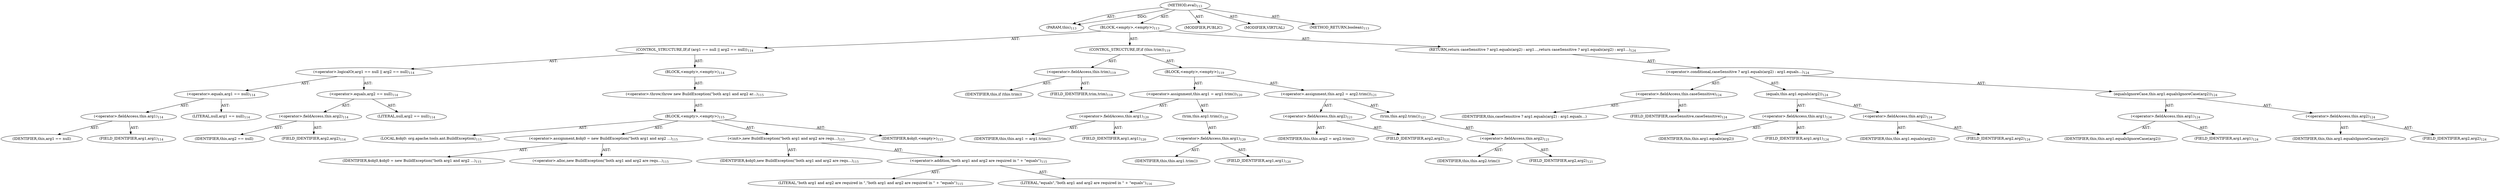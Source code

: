 digraph "eval" {  
"111669149700" [label = <(METHOD,eval)<SUB>113</SUB>> ]
"115964117000" [label = <(PARAM,this)<SUB>113</SUB>> ]
"25769803780" [label = <(BLOCK,&lt;empty&gt;,&lt;empty&gt;)<SUB>113</SUB>> ]
"47244640256" [label = <(CONTROL_STRUCTURE,IF,if (arg1 == null || arg2 == null))<SUB>114</SUB>> ]
"30064771080" [label = <(&lt;operator&gt;.logicalOr,arg1 == null || arg2 == null)<SUB>114</SUB>> ]
"30064771081" [label = <(&lt;operator&gt;.equals,arg1 == null)<SUB>114</SUB>> ]
"30064771082" [label = <(&lt;operator&gt;.fieldAccess,this.arg1)<SUB>114</SUB>> ]
"68719476744" [label = <(IDENTIFIER,this,arg1 == null)> ]
"55834574852" [label = <(FIELD_IDENTIFIER,arg1,arg1)<SUB>114</SUB>> ]
"90194313216" [label = <(LITERAL,null,arg1 == null)<SUB>114</SUB>> ]
"30064771083" [label = <(&lt;operator&gt;.equals,arg2 == null)<SUB>114</SUB>> ]
"30064771084" [label = <(&lt;operator&gt;.fieldAccess,this.arg2)<SUB>114</SUB>> ]
"68719476745" [label = <(IDENTIFIER,this,arg2 == null)> ]
"55834574853" [label = <(FIELD_IDENTIFIER,arg2,arg2)<SUB>114</SUB>> ]
"90194313217" [label = <(LITERAL,null,arg2 == null)<SUB>114</SUB>> ]
"25769803781" [label = <(BLOCK,&lt;empty&gt;,&lt;empty&gt;)<SUB>114</SUB>> ]
"30064771085" [label = <(&lt;operator&gt;.throw,throw new BuildException(&quot;both arg1 and arg2 ar...)<SUB>115</SUB>> ]
"25769803782" [label = <(BLOCK,&lt;empty&gt;,&lt;empty&gt;)<SUB>115</SUB>> ]
"94489280512" [label = <(LOCAL,$obj0: org.apache.tools.ant.BuildException)<SUB>115</SUB>> ]
"30064771086" [label = <(&lt;operator&gt;.assignment,$obj0 = new BuildException(&quot;both arg1 and arg2 ...)<SUB>115</SUB>> ]
"68719476746" [label = <(IDENTIFIER,$obj0,$obj0 = new BuildException(&quot;both arg1 and arg2 ...)<SUB>115</SUB>> ]
"30064771087" [label = <(&lt;operator&gt;.alloc,new BuildException(&quot;both arg1 and arg2 are requ...)<SUB>115</SUB>> ]
"30064771088" [label = <(&lt;init&gt;,new BuildException(&quot;both arg1 and arg2 are requ...)<SUB>115</SUB>> ]
"68719476747" [label = <(IDENTIFIER,$obj0,new BuildException(&quot;both arg1 and arg2 are requ...)<SUB>115</SUB>> ]
"30064771089" [label = <(&lt;operator&gt;.addition,&quot;both arg1 and arg2 are required in &quot; + &quot;equals&quot;)<SUB>115</SUB>> ]
"90194313218" [label = <(LITERAL,&quot;both arg1 and arg2 are required in &quot;,&quot;both arg1 and arg2 are required in &quot; + &quot;equals&quot;)<SUB>115</SUB>> ]
"90194313219" [label = <(LITERAL,&quot;equals&quot;,&quot;both arg1 and arg2 are required in &quot; + &quot;equals&quot;)<SUB>116</SUB>> ]
"68719476748" [label = <(IDENTIFIER,$obj0,&lt;empty&gt;)<SUB>115</SUB>> ]
"47244640257" [label = <(CONTROL_STRUCTURE,IF,if (this.trim))<SUB>119</SUB>> ]
"30064771090" [label = <(&lt;operator&gt;.fieldAccess,this.trim)<SUB>119</SUB>> ]
"68719476749" [label = <(IDENTIFIER,this,if (this.trim))> ]
"55834574854" [label = <(FIELD_IDENTIFIER,trim,trim)<SUB>119</SUB>> ]
"25769803783" [label = <(BLOCK,&lt;empty&gt;,&lt;empty&gt;)<SUB>119</SUB>> ]
"30064771091" [label = <(&lt;operator&gt;.assignment,this.arg1 = arg1.trim())<SUB>120</SUB>> ]
"30064771092" [label = <(&lt;operator&gt;.fieldAccess,this.arg1)<SUB>120</SUB>> ]
"68719476750" [label = <(IDENTIFIER,this,this.arg1 = arg1.trim())> ]
"55834574855" [label = <(FIELD_IDENTIFIER,arg1,arg1)<SUB>120</SUB>> ]
"30064771093" [label = <(trim,this.arg1.trim())<SUB>120</SUB>> ]
"30064771094" [label = <(&lt;operator&gt;.fieldAccess,this.arg1)<SUB>120</SUB>> ]
"68719476751" [label = <(IDENTIFIER,this,this.arg1.trim())> ]
"55834574856" [label = <(FIELD_IDENTIFIER,arg1,arg1)<SUB>120</SUB>> ]
"30064771095" [label = <(&lt;operator&gt;.assignment,this.arg2 = arg2.trim())<SUB>121</SUB>> ]
"30064771096" [label = <(&lt;operator&gt;.fieldAccess,this.arg2)<SUB>121</SUB>> ]
"68719476752" [label = <(IDENTIFIER,this,this.arg2 = arg2.trim())> ]
"55834574857" [label = <(FIELD_IDENTIFIER,arg2,arg2)<SUB>121</SUB>> ]
"30064771097" [label = <(trim,this.arg2.trim())<SUB>121</SUB>> ]
"30064771098" [label = <(&lt;operator&gt;.fieldAccess,this.arg2)<SUB>121</SUB>> ]
"68719476753" [label = <(IDENTIFIER,this,this.arg2.trim())> ]
"55834574858" [label = <(FIELD_IDENTIFIER,arg2,arg2)<SUB>121</SUB>> ]
"146028888064" [label = <(RETURN,return caseSensitive ? arg1.equals(arg2) : arg1...,return caseSensitive ? arg1.equals(arg2) : arg1...)<SUB>124</SUB>> ]
"30064771099" [label = <(&lt;operator&gt;.conditional,caseSensitive ? arg1.equals(arg2) : arg1.equals...)<SUB>124</SUB>> ]
"30064771100" [label = <(&lt;operator&gt;.fieldAccess,this.caseSensitive)<SUB>124</SUB>> ]
"68719476754" [label = <(IDENTIFIER,this,caseSensitive ? arg1.equals(arg2) : arg1.equals...)> ]
"55834574859" [label = <(FIELD_IDENTIFIER,caseSensitive,caseSensitive)<SUB>124</SUB>> ]
"30064771101" [label = <(equals,this.arg1.equals(arg2))<SUB>124</SUB>> ]
"30064771102" [label = <(&lt;operator&gt;.fieldAccess,this.arg1)<SUB>124</SUB>> ]
"68719476755" [label = <(IDENTIFIER,this,this.arg1.equals(arg2))> ]
"55834574860" [label = <(FIELD_IDENTIFIER,arg1,arg1)<SUB>124</SUB>> ]
"30064771103" [label = <(&lt;operator&gt;.fieldAccess,this.arg2)<SUB>124</SUB>> ]
"68719476756" [label = <(IDENTIFIER,this,this.arg1.equals(arg2))> ]
"55834574861" [label = <(FIELD_IDENTIFIER,arg2,arg2)<SUB>124</SUB>> ]
"30064771104" [label = <(equalsIgnoreCase,this.arg1.equalsIgnoreCase(arg2))<SUB>124</SUB>> ]
"30064771105" [label = <(&lt;operator&gt;.fieldAccess,this.arg1)<SUB>124</SUB>> ]
"68719476757" [label = <(IDENTIFIER,this,this.arg1.equalsIgnoreCase(arg2))> ]
"55834574862" [label = <(FIELD_IDENTIFIER,arg1,arg1)<SUB>124</SUB>> ]
"30064771106" [label = <(&lt;operator&gt;.fieldAccess,this.arg2)<SUB>124</SUB>> ]
"68719476758" [label = <(IDENTIFIER,this,this.arg1.equalsIgnoreCase(arg2))> ]
"55834574863" [label = <(FIELD_IDENTIFIER,arg2,arg2)<SUB>124</SUB>> ]
"133143986188" [label = <(MODIFIER,PUBLIC)> ]
"133143986189" [label = <(MODIFIER,VIRTUAL)> ]
"128849018884" [label = <(METHOD_RETURN,boolean)<SUB>113</SUB>> ]
  "111669149700" -> "115964117000"  [ label = "AST: "] 
  "111669149700" -> "25769803780"  [ label = "AST: "] 
  "111669149700" -> "133143986188"  [ label = "AST: "] 
  "111669149700" -> "133143986189"  [ label = "AST: "] 
  "111669149700" -> "128849018884"  [ label = "AST: "] 
  "25769803780" -> "47244640256"  [ label = "AST: "] 
  "25769803780" -> "47244640257"  [ label = "AST: "] 
  "25769803780" -> "146028888064"  [ label = "AST: "] 
  "47244640256" -> "30064771080"  [ label = "AST: "] 
  "47244640256" -> "25769803781"  [ label = "AST: "] 
  "30064771080" -> "30064771081"  [ label = "AST: "] 
  "30064771080" -> "30064771083"  [ label = "AST: "] 
  "30064771081" -> "30064771082"  [ label = "AST: "] 
  "30064771081" -> "90194313216"  [ label = "AST: "] 
  "30064771082" -> "68719476744"  [ label = "AST: "] 
  "30064771082" -> "55834574852"  [ label = "AST: "] 
  "30064771083" -> "30064771084"  [ label = "AST: "] 
  "30064771083" -> "90194313217"  [ label = "AST: "] 
  "30064771084" -> "68719476745"  [ label = "AST: "] 
  "30064771084" -> "55834574853"  [ label = "AST: "] 
  "25769803781" -> "30064771085"  [ label = "AST: "] 
  "30064771085" -> "25769803782"  [ label = "AST: "] 
  "25769803782" -> "94489280512"  [ label = "AST: "] 
  "25769803782" -> "30064771086"  [ label = "AST: "] 
  "25769803782" -> "30064771088"  [ label = "AST: "] 
  "25769803782" -> "68719476748"  [ label = "AST: "] 
  "30064771086" -> "68719476746"  [ label = "AST: "] 
  "30064771086" -> "30064771087"  [ label = "AST: "] 
  "30064771088" -> "68719476747"  [ label = "AST: "] 
  "30064771088" -> "30064771089"  [ label = "AST: "] 
  "30064771089" -> "90194313218"  [ label = "AST: "] 
  "30064771089" -> "90194313219"  [ label = "AST: "] 
  "47244640257" -> "30064771090"  [ label = "AST: "] 
  "47244640257" -> "25769803783"  [ label = "AST: "] 
  "30064771090" -> "68719476749"  [ label = "AST: "] 
  "30064771090" -> "55834574854"  [ label = "AST: "] 
  "25769803783" -> "30064771091"  [ label = "AST: "] 
  "25769803783" -> "30064771095"  [ label = "AST: "] 
  "30064771091" -> "30064771092"  [ label = "AST: "] 
  "30064771091" -> "30064771093"  [ label = "AST: "] 
  "30064771092" -> "68719476750"  [ label = "AST: "] 
  "30064771092" -> "55834574855"  [ label = "AST: "] 
  "30064771093" -> "30064771094"  [ label = "AST: "] 
  "30064771094" -> "68719476751"  [ label = "AST: "] 
  "30064771094" -> "55834574856"  [ label = "AST: "] 
  "30064771095" -> "30064771096"  [ label = "AST: "] 
  "30064771095" -> "30064771097"  [ label = "AST: "] 
  "30064771096" -> "68719476752"  [ label = "AST: "] 
  "30064771096" -> "55834574857"  [ label = "AST: "] 
  "30064771097" -> "30064771098"  [ label = "AST: "] 
  "30064771098" -> "68719476753"  [ label = "AST: "] 
  "30064771098" -> "55834574858"  [ label = "AST: "] 
  "146028888064" -> "30064771099"  [ label = "AST: "] 
  "30064771099" -> "30064771100"  [ label = "AST: "] 
  "30064771099" -> "30064771101"  [ label = "AST: "] 
  "30064771099" -> "30064771104"  [ label = "AST: "] 
  "30064771100" -> "68719476754"  [ label = "AST: "] 
  "30064771100" -> "55834574859"  [ label = "AST: "] 
  "30064771101" -> "30064771102"  [ label = "AST: "] 
  "30064771101" -> "30064771103"  [ label = "AST: "] 
  "30064771102" -> "68719476755"  [ label = "AST: "] 
  "30064771102" -> "55834574860"  [ label = "AST: "] 
  "30064771103" -> "68719476756"  [ label = "AST: "] 
  "30064771103" -> "55834574861"  [ label = "AST: "] 
  "30064771104" -> "30064771105"  [ label = "AST: "] 
  "30064771104" -> "30064771106"  [ label = "AST: "] 
  "30064771105" -> "68719476757"  [ label = "AST: "] 
  "30064771105" -> "55834574862"  [ label = "AST: "] 
  "30064771106" -> "68719476758"  [ label = "AST: "] 
  "30064771106" -> "55834574863"  [ label = "AST: "] 
  "111669149700" -> "115964117000"  [ label = "DDG: "] 
}
